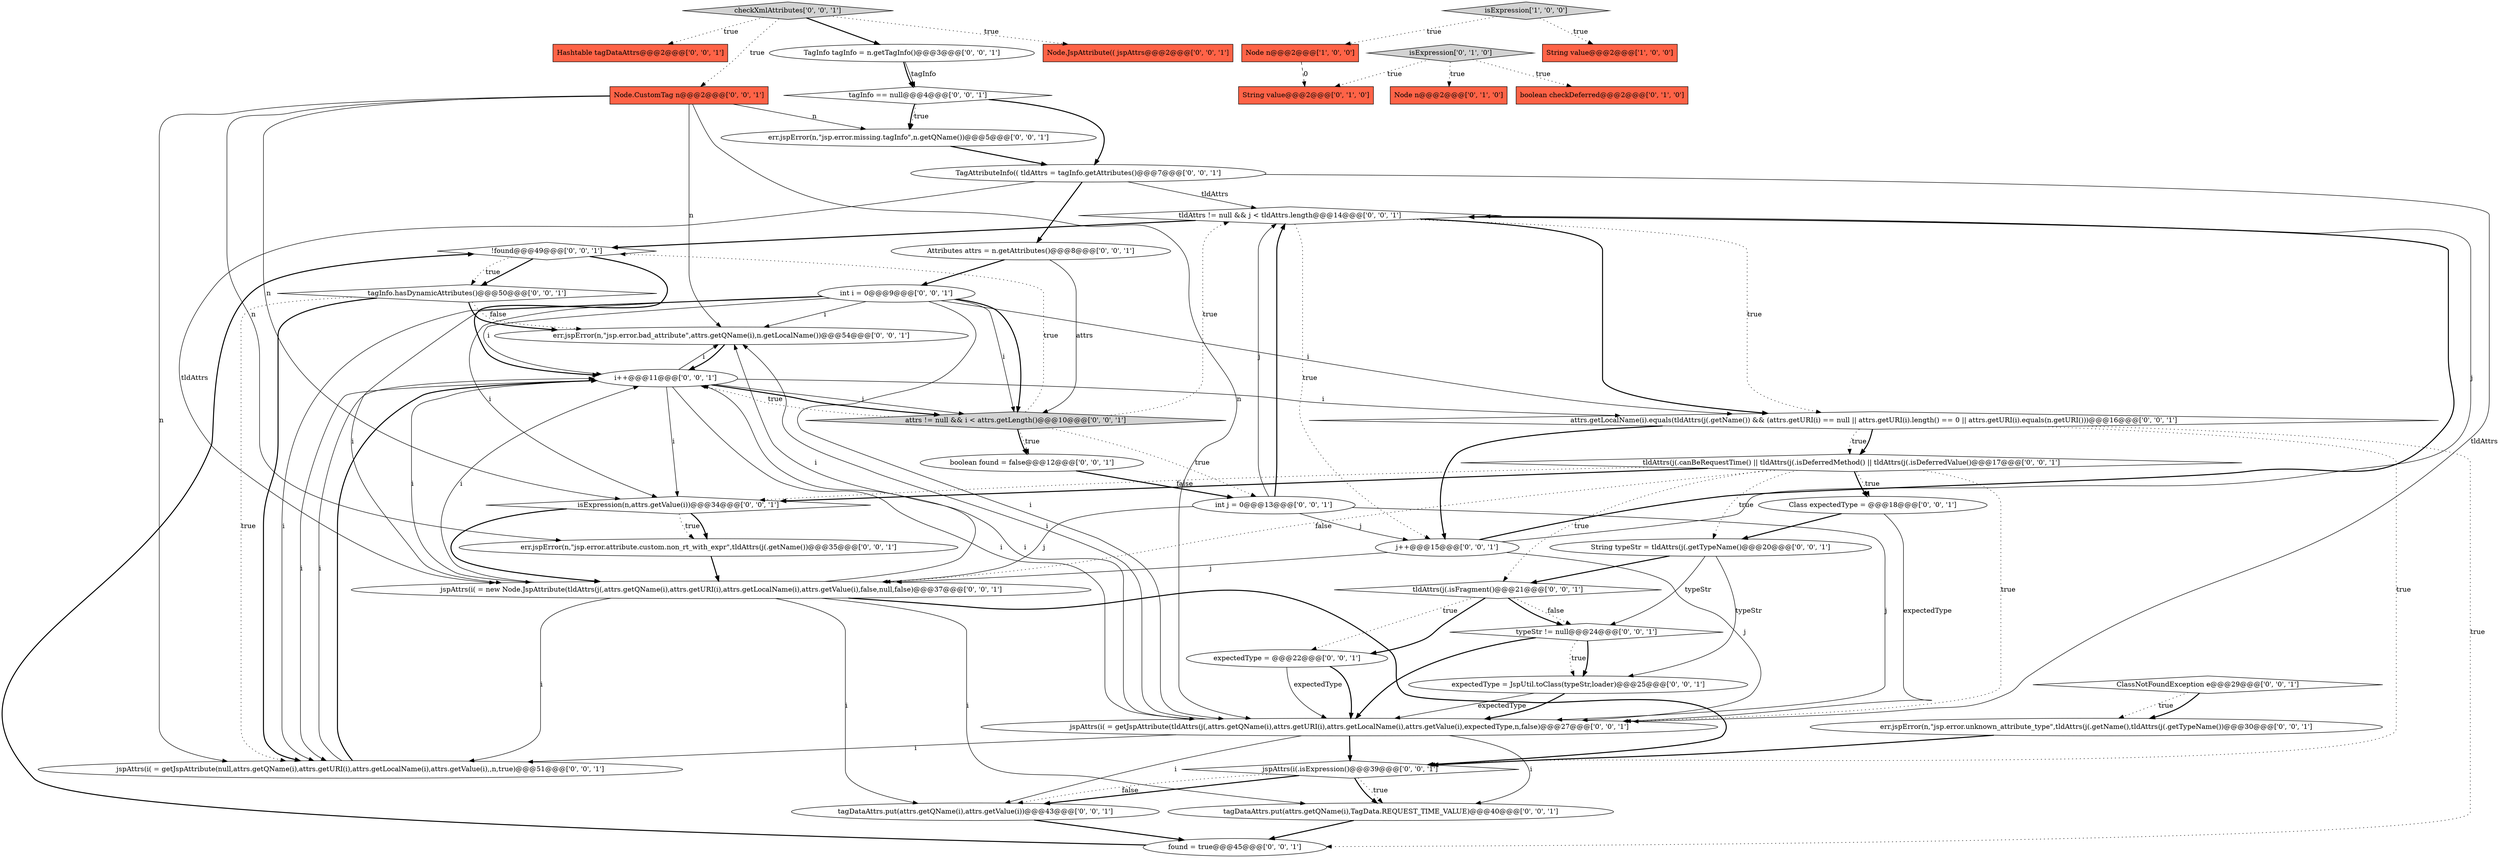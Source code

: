 digraph {
30 [style = filled, label = "Hashtable tagDataAttrs@@@2@@@['0', '0', '1']", fillcolor = tomato, shape = box image = "AAA0AAABBB3BBB"];
1 [style = filled, label = "Node n@@@2@@@['1', '0', '0']", fillcolor = tomato, shape = box image = "AAA1AAABBB1BBB"];
24 [style = filled, label = "err.jspError(n,\"jsp.error.unknown_attribute_type\",tldAttrs(j(.getName(),tldAttrs(j(.getTypeName())@@@30@@@['0', '0', '1']", fillcolor = white, shape = ellipse image = "AAA0AAABBB3BBB"];
11 [style = filled, label = "TagAttributeInfo(( tldAttrs = tagInfo.getAttributes()@@@7@@@['0', '0', '1']", fillcolor = white, shape = ellipse image = "AAA0AAABBB3BBB"];
26 [style = filled, label = "err.jspError(n,\"jsp.error.bad_attribute\",attrs.getQName(i),n.getLocalName())@@@54@@@['0', '0', '1']", fillcolor = white, shape = ellipse image = "AAA0AAABBB3BBB"];
9 [style = filled, label = "checkXmlAttributes['0', '0', '1']", fillcolor = lightgray, shape = diamond image = "AAA0AAABBB3BBB"];
20 [style = filled, label = "isExpression(n,attrs.getValue(i))@@@34@@@['0', '0', '1']", fillcolor = white, shape = diamond image = "AAA0AAABBB3BBB"];
44 [style = filled, label = "err.jspError(n,\"jsp.error.attribute.custom.non_rt_with_expr\",tldAttrs(j(.getName())@@@35@@@['0', '0', '1']", fillcolor = white, shape = ellipse image = "AAA0AAABBB3BBB"];
4 [style = filled, label = "isExpression['0', '1', '0']", fillcolor = lightgray, shape = diamond image = "AAA0AAABBB2BBB"];
12 [style = filled, label = "TagInfo tagInfo = n.getTagInfo()@@@3@@@['0', '0', '1']", fillcolor = white, shape = ellipse image = "AAA0AAABBB3BBB"];
39 [style = filled, label = "tldAttrs != null && j < tldAttrs.length@@@14@@@['0', '0', '1']", fillcolor = white, shape = diamond image = "AAA0AAABBB3BBB"];
27 [style = filled, label = "boolean found = false@@@12@@@['0', '0', '1']", fillcolor = white, shape = ellipse image = "AAA0AAABBB3BBB"];
23 [style = filled, label = "tldAttrs(j(.canBeRequestTime() || tldAttrs(j(.isDeferredMethod() || tldAttrs(j(.isDeferredValue()@@@17@@@['0', '0', '1']", fillcolor = white, shape = diamond image = "AAA0AAABBB3BBB"];
5 [style = filled, label = "Node n@@@2@@@['0', '1', '0']", fillcolor = tomato, shape = box image = "AAA0AAABBB2BBB"];
19 [style = filled, label = "Attributes attrs = n.getAttributes()@@@8@@@['0', '0', '1']", fillcolor = white, shape = ellipse image = "AAA0AAABBB3BBB"];
10 [style = filled, label = "tagDataAttrs.put(attrs.getQName(i),attrs.getValue(i))@@@43@@@['0', '0', '1']", fillcolor = white, shape = ellipse image = "AAA0AAABBB3BBB"];
34 [style = filled, label = "Class expectedType = @@@18@@@['0', '0', '1']", fillcolor = white, shape = ellipse image = "AAA0AAABBB3BBB"];
36 [style = filled, label = "err.jspError(n,\"jsp.error.missing.tagInfo\",n.getQName())@@@5@@@['0', '0', '1']", fillcolor = white, shape = ellipse image = "AAA0AAABBB3BBB"];
17 [style = filled, label = "int j = 0@@@13@@@['0', '0', '1']", fillcolor = white, shape = ellipse image = "AAA0AAABBB3BBB"];
15 [style = filled, label = "tagInfo.hasDynamicAttributes()@@@50@@@['0', '0', '1']", fillcolor = white, shape = diamond image = "AAA0AAABBB3BBB"];
2 [style = filled, label = "isExpression['1', '0', '0']", fillcolor = lightgray, shape = diamond image = "AAA0AAABBB1BBB"];
0 [style = filled, label = "String value@@@2@@@['1', '0', '0']", fillcolor = tomato, shape = box image = "AAA0AAABBB1BBB"];
6 [style = filled, label = "String value@@@2@@@['0', '1', '0']", fillcolor = tomato, shape = box image = "AAA1AAABBB2BBB"];
29 [style = filled, label = "!found@@@49@@@['0', '0', '1']", fillcolor = white, shape = diamond image = "AAA0AAABBB3BBB"];
38 [style = filled, label = "tagInfo == null@@@4@@@['0', '0', '1']", fillcolor = white, shape = diamond image = "AAA0AAABBB3BBB"];
28 [style = filled, label = "attrs.getLocalName(i).equals(tldAttrs(j(.getName()) && (attrs.getURI(i) == null || attrs.getURI(i).length() == 0 || attrs.getURI(i).equals(n.getURI()))@@@16@@@['0', '0', '1']", fillcolor = white, shape = diamond image = "AAA0AAABBB3BBB"];
43 [style = filled, label = "tldAttrs(j(.isFragment()@@@21@@@['0', '0', '1']", fillcolor = white, shape = diamond image = "AAA0AAABBB3BBB"];
33 [style = filled, label = "i++@@@11@@@['0', '0', '1']", fillcolor = white, shape = ellipse image = "AAA0AAABBB3BBB"];
8 [style = filled, label = "attrs != null && i < attrs.getLength()@@@10@@@['0', '0', '1']", fillcolor = lightgray, shape = diamond image = "AAA0AAABBB3BBB"];
21 [style = filled, label = "Node.JspAttribute(( jspAttrs@@@2@@@['0', '0', '1']", fillcolor = tomato, shape = box image = "AAA0AAABBB3BBB"];
14 [style = filled, label = "jspAttrs(i(.isExpression()@@@39@@@['0', '0', '1']", fillcolor = white, shape = diamond image = "AAA0AAABBB3BBB"];
42 [style = filled, label = "jspAttrs(i( = getJspAttribute(null,attrs.getQName(i),attrs.getURI(i),attrs.getLocalName(i),attrs.getValue(i),,n,true)@@@51@@@['0', '0', '1']", fillcolor = white, shape = ellipse image = "AAA0AAABBB3BBB"];
32 [style = filled, label = "Node.CustomTag n@@@2@@@['0', '0', '1']", fillcolor = tomato, shape = box image = "AAA0AAABBB3BBB"];
35 [style = filled, label = "jspAttrs(i( = getJspAttribute(tldAttrs(j(,attrs.getQName(i),attrs.getURI(i),attrs.getLocalName(i),attrs.getValue(i),expectedType,n,false)@@@27@@@['0', '0', '1']", fillcolor = white, shape = ellipse image = "AAA0AAABBB3BBB"];
40 [style = filled, label = "String typeStr = tldAttrs(j(.getTypeName()@@@20@@@['0', '0', '1']", fillcolor = white, shape = ellipse image = "AAA0AAABBB3BBB"];
25 [style = filled, label = "j++@@@15@@@['0', '0', '1']", fillcolor = white, shape = ellipse image = "AAA0AAABBB3BBB"];
3 [style = filled, label = "boolean checkDeferred@@@2@@@['0', '1', '0']", fillcolor = tomato, shape = box image = "AAA0AAABBB2BBB"];
41 [style = filled, label = "ClassNotFoundException e@@@29@@@['0', '0', '1']", fillcolor = white, shape = diamond image = "AAA0AAABBB3BBB"];
13 [style = filled, label = "expectedType = @@@22@@@['0', '0', '1']", fillcolor = white, shape = ellipse image = "AAA0AAABBB3BBB"];
31 [style = filled, label = "found = true@@@45@@@['0', '0', '1']", fillcolor = white, shape = ellipse image = "AAA0AAABBB3BBB"];
37 [style = filled, label = "jspAttrs(i( = new Node.JspAttribute(tldAttrs(j(,attrs.getQName(i),attrs.getURI(i),attrs.getLocalName(i),attrs.getValue(i),false,null,false)@@@37@@@['0', '0', '1']", fillcolor = white, shape = ellipse image = "AAA0AAABBB3BBB"];
7 [style = filled, label = "typeStr != null@@@24@@@['0', '0', '1']", fillcolor = white, shape = diamond image = "AAA0AAABBB3BBB"];
16 [style = filled, label = "int i = 0@@@9@@@['0', '0', '1']", fillcolor = white, shape = ellipse image = "AAA0AAABBB3BBB"];
22 [style = filled, label = "expectedType = JspUtil.toClass(typeStr,loader)@@@25@@@['0', '0', '1']", fillcolor = white, shape = ellipse image = "AAA0AAABBB3BBB"];
18 [style = filled, label = "tagDataAttrs.put(attrs.getQName(i),TagData.REQUEST_TIME_VALUE)@@@40@@@['0', '0', '1']", fillcolor = white, shape = ellipse image = "AAA0AAABBB3BBB"];
29->15 [style = bold, label=""];
16->42 [style = solid, label="i"];
32->20 [style = solid, label="n"];
28->14 [style = dotted, label="true"];
40->22 [style = solid, label="typeStr"];
7->35 [style = bold, label=""];
17->39 [style = solid, label="j"];
33->42 [style = solid, label="i"];
36->11 [style = bold, label=""];
37->33 [style = solid, label="i"];
35->42 [style = solid, label="i"];
12->38 [style = bold, label=""];
27->17 [style = bold, label=""];
20->37 [style = bold, label=""];
35->33 [style = solid, label="i"];
28->25 [style = bold, label=""];
16->28 [style = solid, label="i"];
8->27 [style = bold, label=""];
14->18 [style = dotted, label="true"];
9->32 [style = dotted, label="true"];
39->29 [style = bold, label=""];
18->31 [style = bold, label=""];
2->0 [style = dotted, label="true"];
10->31 [style = bold, label=""];
39->25 [style = dotted, label="true"];
16->20 [style = solid, label="i"];
38->11 [style = bold, label=""];
8->17 [style = dotted, label="true"];
14->10 [style = bold, label=""];
41->24 [style = dotted, label="true"];
31->29 [style = bold, label=""];
32->36 [style = solid, label="n"];
23->43 [style = dotted, label="true"];
40->7 [style = solid, label="typeStr"];
9->21 [style = dotted, label="true"];
16->37 [style = solid, label="i"];
15->42 [style = dotted, label="true"];
23->40 [style = dotted, label="true"];
16->26 [style = solid, label="i"];
43->13 [style = bold, label=""];
32->35 [style = solid, label="n"];
8->33 [style = dotted, label="true"];
33->35 [style = solid, label="i"];
43->7 [style = dotted, label="false"];
17->39 [style = bold, label=""];
35->10 [style = solid, label="i"];
33->37 [style = solid, label="i"];
28->23 [style = dotted, label="true"];
14->18 [style = bold, label=""];
8->29 [style = dotted, label="true"];
33->20 [style = solid, label="i"];
44->37 [style = bold, label=""];
7->22 [style = dotted, label="true"];
16->35 [style = solid, label="i"];
33->8 [style = bold, label=""];
16->8 [style = solid, label="i"];
12->38 [style = solid, label="tagInfo"];
4->5 [style = dotted, label="true"];
23->20 [style = bold, label=""];
11->35 [style = solid, label="tldAttrs"];
23->37 [style = dotted, label="false"];
25->39 [style = bold, label=""];
34->40 [style = bold, label=""];
16->8 [style = bold, label=""];
25->39 [style = solid, label="j"];
8->39 [style = dotted, label="true"];
37->26 [style = solid, label="i"];
11->39 [style = solid, label="tldAttrs"];
13->35 [style = solid, label="expectedType"];
25->35 [style = solid, label="j"];
35->14 [style = bold, label=""];
19->16 [style = bold, label=""];
43->7 [style = bold, label=""];
32->42 [style = solid, label="n"];
7->22 [style = bold, label=""];
42->33 [style = solid, label="i"];
22->35 [style = solid, label="expectedType"];
4->3 [style = dotted, label="true"];
20->44 [style = dotted, label="true"];
33->28 [style = solid, label="i"];
28->23 [style = bold, label=""];
1->6 [style = dashed, label="0"];
23->35 [style = dotted, label="true"];
17->25 [style = solid, label="j"];
32->44 [style = solid, label="n"];
33->8 [style = solid, label="i"];
9->12 [style = bold, label=""];
17->35 [style = solid, label="j"];
40->43 [style = bold, label=""];
37->10 [style = solid, label="i"];
14->10 [style = dotted, label="false"];
9->30 [style = dotted, label="true"];
16->33 [style = solid, label="i"];
22->35 [style = bold, label=""];
32->26 [style = solid, label="n"];
33->26 [style = solid, label="i"];
38->36 [style = dotted, label="true"];
4->6 [style = dotted, label="true"];
28->31 [style = dotted, label="true"];
41->24 [style = bold, label=""];
42->33 [style = bold, label=""];
38->36 [style = bold, label=""];
43->13 [style = dotted, label="true"];
19->8 [style = solid, label="attrs"];
11->19 [style = bold, label=""];
29->15 [style = dotted, label="true"];
35->26 [style = solid, label="i"];
39->28 [style = bold, label=""];
20->44 [style = bold, label=""];
17->37 [style = solid, label="j"];
24->14 [style = bold, label=""];
15->26 [style = bold, label=""];
34->35 [style = solid, label="expectedType"];
37->14 [style = bold, label=""];
29->33 [style = bold, label=""];
37->18 [style = solid, label="i"];
25->37 [style = solid, label="j"];
15->42 [style = bold, label=""];
2->1 [style = dotted, label="true"];
35->18 [style = solid, label="i"];
37->42 [style = solid, label="i"];
23->34 [style = bold, label=""];
15->26 [style = dotted, label="false"];
39->28 [style = dotted, label="true"];
23->20 [style = dotted, label="false"];
8->27 [style = dotted, label="true"];
11->37 [style = solid, label="tldAttrs"];
13->35 [style = bold, label=""];
23->34 [style = dotted, label="true"];
26->33 [style = bold, label=""];
}
